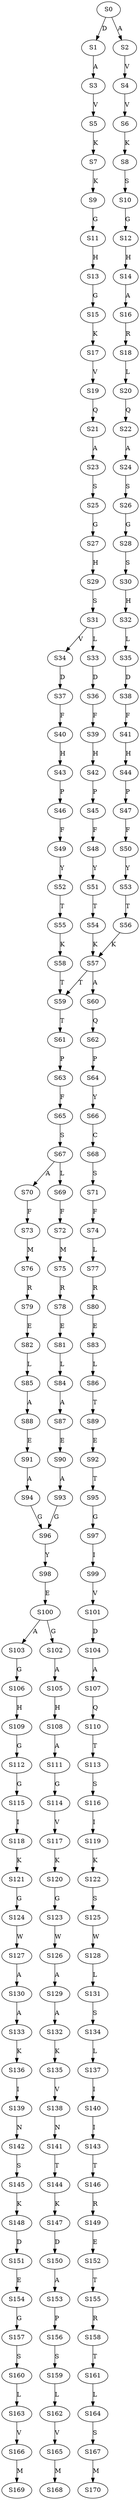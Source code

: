 strict digraph  {
	S0 -> S1 [ label = D ];
	S0 -> S2 [ label = A ];
	S1 -> S3 [ label = A ];
	S2 -> S4 [ label = V ];
	S3 -> S5 [ label = V ];
	S4 -> S6 [ label = V ];
	S5 -> S7 [ label = K ];
	S6 -> S8 [ label = K ];
	S7 -> S9 [ label = K ];
	S8 -> S10 [ label = S ];
	S9 -> S11 [ label = G ];
	S10 -> S12 [ label = G ];
	S11 -> S13 [ label = H ];
	S12 -> S14 [ label = H ];
	S13 -> S15 [ label = G ];
	S14 -> S16 [ label = A ];
	S15 -> S17 [ label = K ];
	S16 -> S18 [ label = R ];
	S17 -> S19 [ label = V ];
	S18 -> S20 [ label = L ];
	S19 -> S21 [ label = Q ];
	S20 -> S22 [ label = Q ];
	S21 -> S23 [ label = A ];
	S22 -> S24 [ label = A ];
	S23 -> S25 [ label = S ];
	S24 -> S26 [ label = S ];
	S25 -> S27 [ label = G ];
	S26 -> S28 [ label = G ];
	S27 -> S29 [ label = H ];
	S28 -> S30 [ label = S ];
	S29 -> S31 [ label = S ];
	S30 -> S32 [ label = H ];
	S31 -> S33 [ label = L ];
	S31 -> S34 [ label = V ];
	S32 -> S35 [ label = L ];
	S33 -> S36 [ label = D ];
	S34 -> S37 [ label = D ];
	S35 -> S38 [ label = D ];
	S36 -> S39 [ label = F ];
	S37 -> S40 [ label = F ];
	S38 -> S41 [ label = F ];
	S39 -> S42 [ label = H ];
	S40 -> S43 [ label = H ];
	S41 -> S44 [ label = H ];
	S42 -> S45 [ label = P ];
	S43 -> S46 [ label = P ];
	S44 -> S47 [ label = P ];
	S45 -> S48 [ label = F ];
	S46 -> S49 [ label = F ];
	S47 -> S50 [ label = F ];
	S48 -> S51 [ label = Y ];
	S49 -> S52 [ label = Y ];
	S50 -> S53 [ label = Y ];
	S51 -> S54 [ label = T ];
	S52 -> S55 [ label = T ];
	S53 -> S56 [ label = T ];
	S54 -> S57 [ label = K ];
	S55 -> S58 [ label = K ];
	S56 -> S57 [ label = K ];
	S57 -> S59 [ label = T ];
	S57 -> S60 [ label = A ];
	S58 -> S59 [ label = T ];
	S59 -> S61 [ label = T ];
	S60 -> S62 [ label = Q ];
	S61 -> S63 [ label = P ];
	S62 -> S64 [ label = P ];
	S63 -> S65 [ label = F ];
	S64 -> S66 [ label = Y ];
	S65 -> S67 [ label = S ];
	S66 -> S68 [ label = C ];
	S67 -> S69 [ label = L ];
	S67 -> S70 [ label = A ];
	S68 -> S71 [ label = S ];
	S69 -> S72 [ label = F ];
	S70 -> S73 [ label = F ];
	S71 -> S74 [ label = F ];
	S72 -> S75 [ label = M ];
	S73 -> S76 [ label = M ];
	S74 -> S77 [ label = L ];
	S75 -> S78 [ label = R ];
	S76 -> S79 [ label = R ];
	S77 -> S80 [ label = R ];
	S78 -> S81 [ label = E ];
	S79 -> S82 [ label = E ];
	S80 -> S83 [ label = E ];
	S81 -> S84 [ label = L ];
	S82 -> S85 [ label = L ];
	S83 -> S86 [ label = L ];
	S84 -> S87 [ label = A ];
	S85 -> S88 [ label = A ];
	S86 -> S89 [ label = T ];
	S87 -> S90 [ label = E ];
	S88 -> S91 [ label = E ];
	S89 -> S92 [ label = E ];
	S90 -> S93 [ label = A ];
	S91 -> S94 [ label = A ];
	S92 -> S95 [ label = T ];
	S93 -> S96 [ label = G ];
	S94 -> S96 [ label = G ];
	S95 -> S97 [ label = G ];
	S96 -> S98 [ label = Y ];
	S97 -> S99 [ label = I ];
	S98 -> S100 [ label = E ];
	S99 -> S101 [ label = V ];
	S100 -> S102 [ label = G ];
	S100 -> S103 [ label = A ];
	S101 -> S104 [ label = D ];
	S102 -> S105 [ label = A ];
	S103 -> S106 [ label = G ];
	S104 -> S107 [ label = A ];
	S105 -> S108 [ label = H ];
	S106 -> S109 [ label = H ];
	S107 -> S110 [ label = Q ];
	S108 -> S111 [ label = A ];
	S109 -> S112 [ label = G ];
	S110 -> S113 [ label = T ];
	S111 -> S114 [ label = G ];
	S112 -> S115 [ label = G ];
	S113 -> S116 [ label = S ];
	S114 -> S117 [ label = V ];
	S115 -> S118 [ label = I ];
	S116 -> S119 [ label = I ];
	S117 -> S120 [ label = K ];
	S118 -> S121 [ label = K ];
	S119 -> S122 [ label = K ];
	S120 -> S123 [ label = G ];
	S121 -> S124 [ label = G ];
	S122 -> S125 [ label = S ];
	S123 -> S126 [ label = W ];
	S124 -> S127 [ label = W ];
	S125 -> S128 [ label = W ];
	S126 -> S129 [ label = A ];
	S127 -> S130 [ label = A ];
	S128 -> S131 [ label = L ];
	S129 -> S132 [ label = A ];
	S130 -> S133 [ label = A ];
	S131 -> S134 [ label = S ];
	S132 -> S135 [ label = K ];
	S133 -> S136 [ label = K ];
	S134 -> S137 [ label = L ];
	S135 -> S138 [ label = V ];
	S136 -> S139 [ label = I ];
	S137 -> S140 [ label = I ];
	S138 -> S141 [ label = N ];
	S139 -> S142 [ label = N ];
	S140 -> S143 [ label = I ];
	S141 -> S144 [ label = T ];
	S142 -> S145 [ label = S ];
	S143 -> S146 [ label = T ];
	S144 -> S147 [ label = K ];
	S145 -> S148 [ label = K ];
	S146 -> S149 [ label = R ];
	S147 -> S150 [ label = D ];
	S148 -> S151 [ label = D ];
	S149 -> S152 [ label = E ];
	S150 -> S153 [ label = A ];
	S151 -> S154 [ label = E ];
	S152 -> S155 [ label = T ];
	S153 -> S156 [ label = P ];
	S154 -> S157 [ label = G ];
	S155 -> S158 [ label = R ];
	S156 -> S159 [ label = S ];
	S157 -> S160 [ label = S ];
	S158 -> S161 [ label = T ];
	S159 -> S162 [ label = L ];
	S160 -> S163 [ label = L ];
	S161 -> S164 [ label = L ];
	S162 -> S165 [ label = V ];
	S163 -> S166 [ label = V ];
	S164 -> S167 [ label = S ];
	S165 -> S168 [ label = M ];
	S166 -> S169 [ label = M ];
	S167 -> S170 [ label = M ];
}
